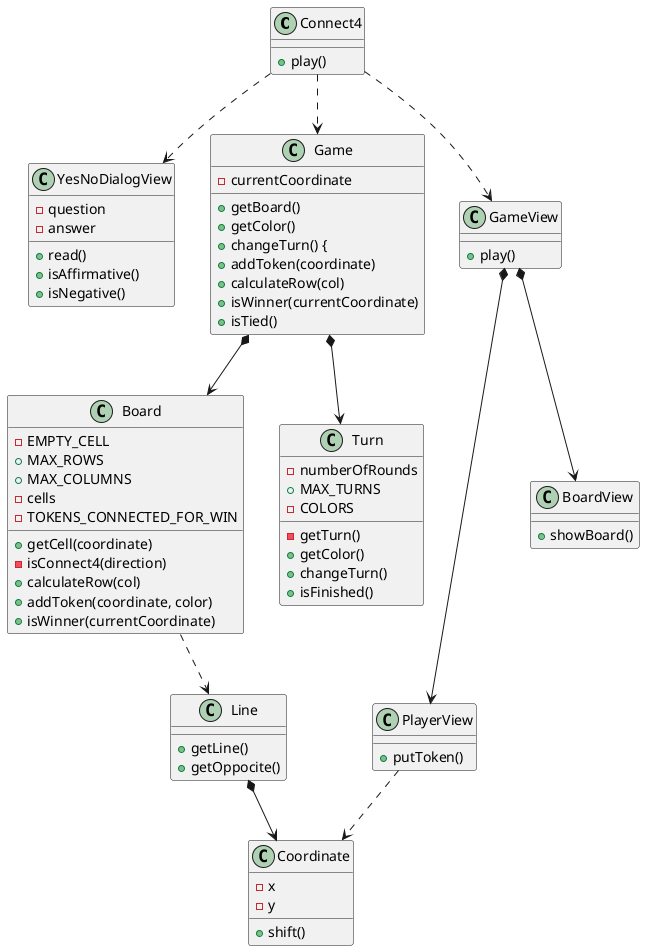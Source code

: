 @startuml
Connect4 ..> YesNoDialogView
Connect4 ..> Game
Connect4 ..> GameView
Connect4 : + play()

YesNoDialogView : - question
YesNoDialogView : - answer
YesNoDialogView : + read()
YesNoDialogView : + isAffirmative()
YesNoDialogView : + isNegative()

GameView : + play()
GameView *--> PlayerView
GameView *--> BoardView

PlayerView : + putToken()
PlayerView ..> Coordinate

BoardView : + showBoard()

Game : - currentCoordinate
Game *--> Board
Game *--> Turn
Game : + getBoard()
Game : + getColor()
Game : + changeTurn() {
Game : + addToken(coordinate)
Game : + calculateRow(col)
Game : + isWinner(currentCoordinate)
Game : + isTied()

Board ..> Line
Board : - EMPTY_CELL
Board : + MAX_ROWS
Board : + MAX_COLUMNS
Board : - cells
Board : - TOKENS_CONNECTED_FOR_WIN
Board : + getCell(coordinate)
Board : - isConnect4(direction)
Board : + calculateRow(col)
Board : + addToken(coordinate, color)
Board : + isWinner(currentCoordinate)

Turn : - numberOfRounds
Turn : + MAX_TURNS
Turn : - COLORS
Turn : - getTurn()
Turn : + getColor()
Turn : + changeTurn()
Turn : + isFinished()

Line *--> Coordinate
Line : + getLine()
Line : + getOppocite()

Coordinate : - x
Coordinate : - y
Coordinate : + shift()

@enduml